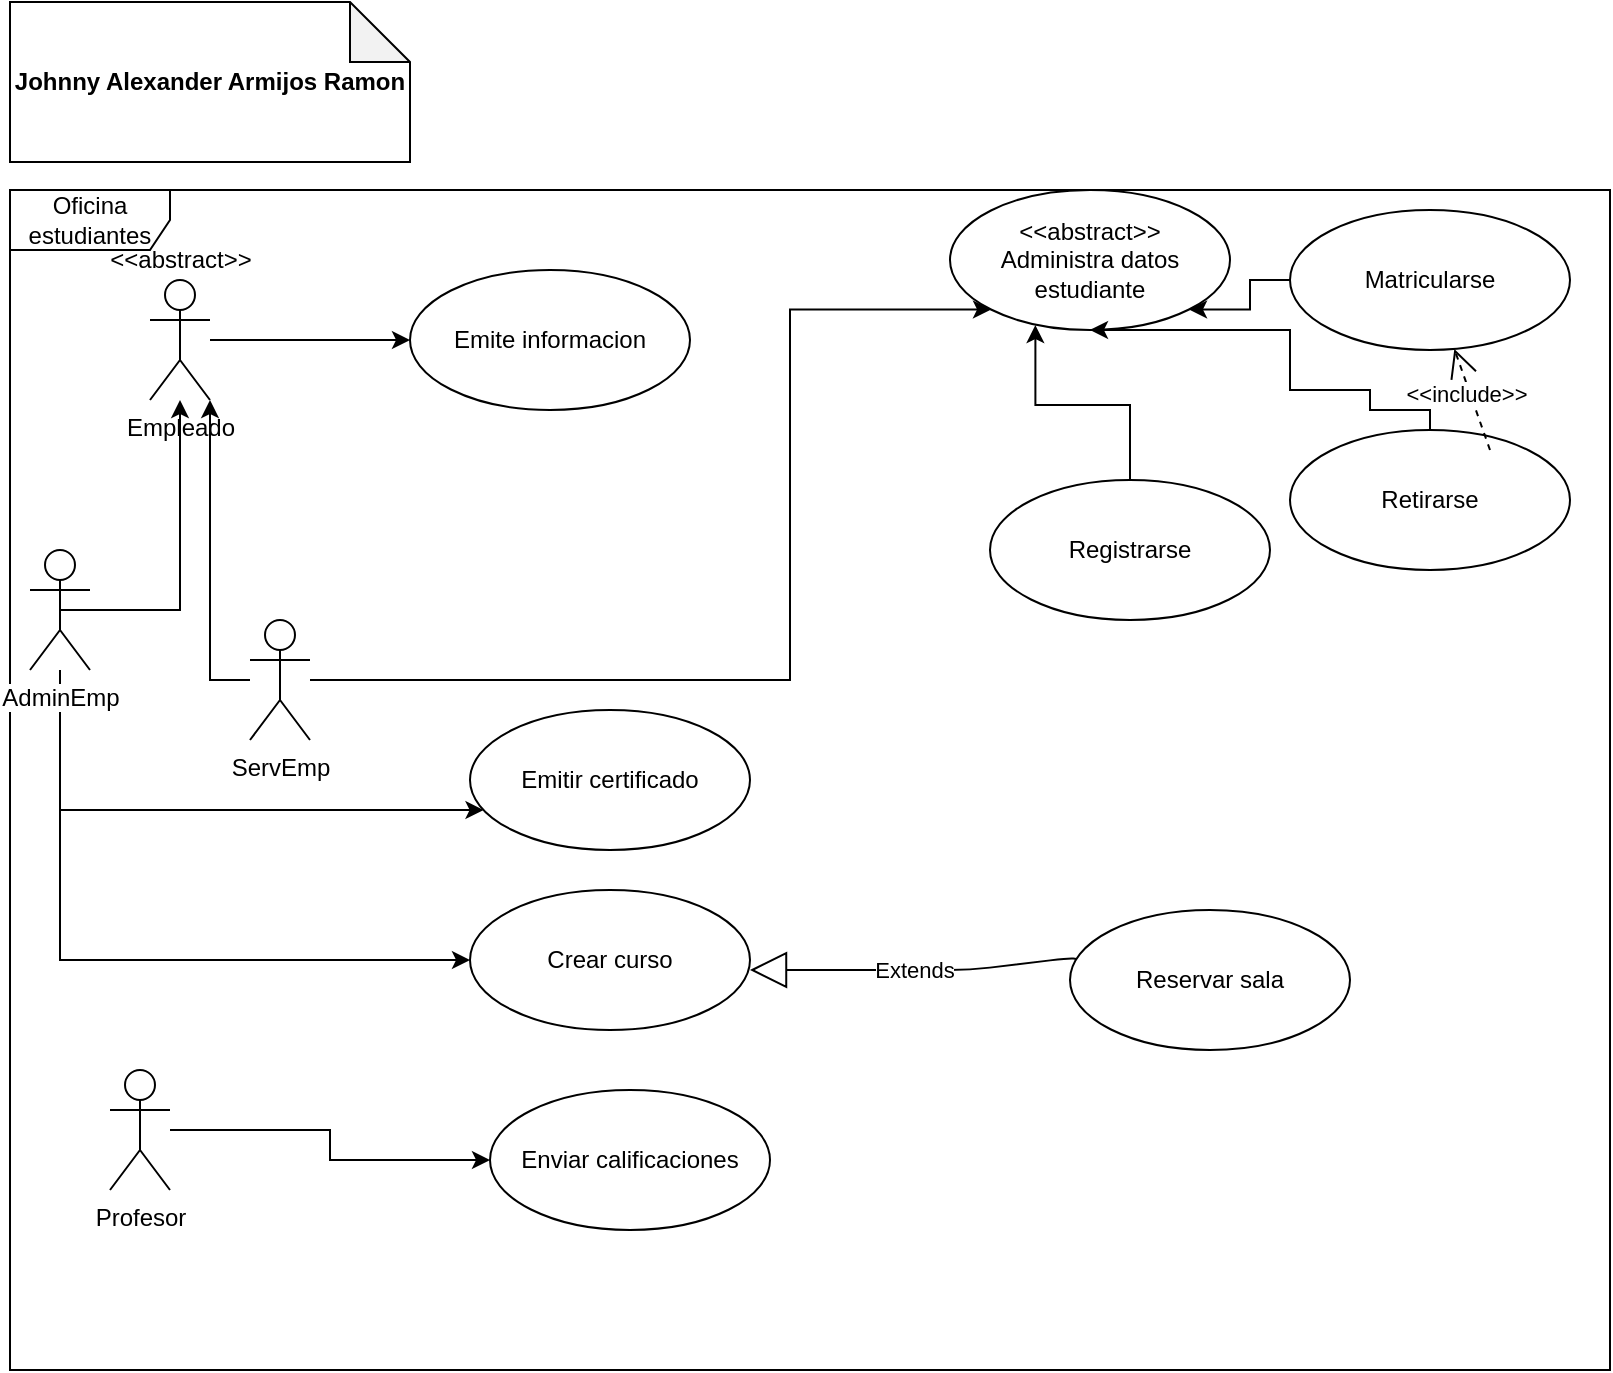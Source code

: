 <mxfile version="20.5.3" type="google"><diagram id="R8_wrV86dp_bww5QawuV" name="Página-1"><mxGraphModel grid="1" page="1" gridSize="10" guides="1" tooltips="1" connect="1" arrows="1" fold="1" pageScale="1" pageWidth="827" pageHeight="1169" math="0" shadow="0"><root><mxCell id="0"/><mxCell id="1" parent="0"/><mxCell id="92hY45G5ZsN1_HUVO8X--33" value="&lt;span style=&quot;text-align: justify;&quot;&gt;Oficina estudiantes&lt;/span&gt;" style="shape=umlFrame;whiteSpace=wrap;html=1;width=80;height=30;" vertex="1" parent="1"><mxGeometry x="10" y="130" width="800" height="590" as="geometry"/></mxCell><mxCell id="92hY45G5ZsN1_HUVO8X--1" style="edgeStyle=orthogonalEdgeStyle;rounded=0;orthogonalLoop=1;jettySize=auto;html=1;" edge="1" parent="1" source="92hY45G5ZsN1_HUVO8X--2" target="92hY45G5ZsN1_HUVO8X--22"><mxGeometry relative="1" as="geometry"/></mxCell><mxCell id="92hY45G5ZsN1_HUVO8X--2" value="Empleado" style="shape=umlActor;verticalLabelPosition=bottom;labelBackgroundColor=#ffffff;verticalAlign=top;html=1;outlineConnect=0;" vertex="1" parent="1"><mxGeometry x="80" y="175" width="30" height="60" as="geometry"/></mxCell><mxCell id="92hY45G5ZsN1_HUVO8X--3" style="edgeStyle=orthogonalEdgeStyle;rounded=0;orthogonalLoop=1;jettySize=auto;html=1;exitX=0.5;exitY=0.5;exitDx=0;exitDy=0;exitPerimeter=0;" edge="1" parent="1" source="92hY45G5ZsN1_HUVO8X--6" target="92hY45G5ZsN1_HUVO8X--2"><mxGeometry relative="1" as="geometry"/></mxCell><mxCell id="92hY45G5ZsN1_HUVO8X--4" style="edgeStyle=orthogonalEdgeStyle;rounded=0;orthogonalLoop=1;jettySize=auto;html=1;" edge="1" parent="1" source="92hY45G5ZsN1_HUVO8X--6" target="92hY45G5ZsN1_HUVO8X--19"><mxGeometry relative="1" as="geometry"><Array as="points"><mxPoint x="35" y="440"/></Array></mxGeometry></mxCell><mxCell id="92hY45G5ZsN1_HUVO8X--5" style="edgeStyle=orthogonalEdgeStyle;rounded=0;orthogonalLoop=1;jettySize=auto;html=1;" edge="1" parent="1" source="92hY45G5ZsN1_HUVO8X--6" target="92hY45G5ZsN1_HUVO8X--15"><mxGeometry relative="1" as="geometry"><Array as="points"><mxPoint x="35" y="515"/></Array></mxGeometry></mxCell><mxCell id="92hY45G5ZsN1_HUVO8X--6" value="AdminEmp" style="shape=umlActor;verticalLabelPosition=bottom;labelBackgroundColor=#ffffff;verticalAlign=top;html=1;outlineConnect=0;" vertex="1" parent="1"><mxGeometry x="20" y="310" width="30" height="60" as="geometry"/></mxCell><mxCell id="92hY45G5ZsN1_HUVO8X--7" style="edgeStyle=orthogonalEdgeStyle;rounded=0;orthogonalLoop=1;jettySize=auto;html=1;entryX=0;entryY=0.5;entryDx=0;entryDy=0;" edge="1" parent="1" source="92hY45G5ZsN1_HUVO8X--8" target="92hY45G5ZsN1_HUVO8X--24"><mxGeometry relative="1" as="geometry"/></mxCell><mxCell id="92hY45G5ZsN1_HUVO8X--8" value="Profesor" style="shape=umlActor;verticalLabelPosition=bottom;labelBackgroundColor=#ffffff;verticalAlign=top;html=1;outlineConnect=0;" vertex="1" parent="1"><mxGeometry x="60" y="570" width="30" height="60" as="geometry"/></mxCell><mxCell id="92hY45G5ZsN1_HUVO8X--9" style="edgeStyle=orthogonalEdgeStyle;rounded=0;orthogonalLoop=1;jettySize=auto;html=1;entryX=1;entryY=1;entryDx=0;entryDy=0;entryPerimeter=0;" edge="1" parent="1" source="92hY45G5ZsN1_HUVO8X--11" target="92hY45G5ZsN1_HUVO8X--2"><mxGeometry relative="1" as="geometry"/></mxCell><mxCell id="92hY45G5ZsN1_HUVO8X--10" style="edgeStyle=orthogonalEdgeStyle;rounded=0;orthogonalLoop=1;jettySize=auto;html=1;entryX=0;entryY=1;entryDx=0;entryDy=0;" edge="1" parent="1" source="92hY45G5ZsN1_HUVO8X--11" target="92hY45G5ZsN1_HUVO8X--16"><mxGeometry relative="1" as="geometry"><Array as="points"><mxPoint x="400" y="375"/><mxPoint x="400" y="189"/></Array></mxGeometry></mxCell><mxCell id="92hY45G5ZsN1_HUVO8X--11" value="ServEmp" style="shape=umlActor;verticalLabelPosition=bottom;labelBackgroundColor=#ffffff;verticalAlign=top;html=1;outlineConnect=0;" vertex="1" parent="1"><mxGeometry x="130" y="345" width="30" height="60" as="geometry"/></mxCell><mxCell id="92hY45G5ZsN1_HUVO8X--12" value="&amp;lt;&amp;lt;abstract&amp;gt;&amp;gt;" style="text;html=1;align=center;verticalAlign=middle;resizable=0;points=[];autosize=1;" vertex="1" parent="1"><mxGeometry x="50" y="155" width="90" height="20" as="geometry"/></mxCell><mxCell id="92hY45G5ZsN1_HUVO8X--13" style="edgeStyle=orthogonalEdgeStyle;rounded=0;orthogonalLoop=1;jettySize=auto;html=1;entryX=1;entryY=1;entryDx=0;entryDy=0;" edge="1" parent="1" source="92hY45G5ZsN1_HUVO8X--14" target="92hY45G5ZsN1_HUVO8X--16"><mxGeometry relative="1" as="geometry"/></mxCell><mxCell id="92hY45G5ZsN1_HUVO8X--14" value="Matricularse" style="ellipse;whiteSpace=wrap;html=1;" vertex="1" parent="1"><mxGeometry x="650" y="140" width="140" height="70" as="geometry"/></mxCell><mxCell id="92hY45G5ZsN1_HUVO8X--15" value="Crear curso&lt;span style=&quot;font-family: monospace ; font-size: 0px&quot;&gt;%3CmxGraphModel%3E%3Croot%3E%3CmxCell%20id%3D%220%22%2F%3E%3CmxCell%20id%3D%221%22%20parent%3D%220%22%2F%3E%3CmxCell%20id%3D%222%22%20value%3D%22Use%20Case%22%20style%3D%22ellipse%3BwhiteSpace%3Dwrap%3Bhtml%3D1%3B%22%20vertex%3D%221%22%20parent%3D%221%22%3E%3CmxGeometry%20x%3D%22230%22%20y%3D%22200%22%20width%3D%22140%22%20height%3D%2270%22%20as%3D%22geometry%22%2F%3E%3C%2FmxCell%3E%3C%2Froot%3E%3C%2FmxGraphModel%3E&lt;/span&gt;" style="ellipse;whiteSpace=wrap;html=1;" vertex="1" parent="1"><mxGeometry x="240" y="480" width="140" height="70" as="geometry"/></mxCell><mxCell id="92hY45G5ZsN1_HUVO8X--16" value="&amp;lt;&amp;lt;abstract&amp;gt;&amp;gt;&lt;br&gt;Administra datos estudiante" style="ellipse;whiteSpace=wrap;html=1;" vertex="1" parent="1"><mxGeometry x="480" y="130" width="140" height="70" as="geometry"/></mxCell><mxCell id="92hY45G5ZsN1_HUVO8X--17" style="edgeStyle=orthogonalEdgeStyle;rounded=0;orthogonalLoop=1;jettySize=auto;html=1;entryX=0.305;entryY=0.965;entryDx=0;entryDy=0;entryPerimeter=0;" edge="1" parent="1" source="92hY45G5ZsN1_HUVO8X--18" target="92hY45G5ZsN1_HUVO8X--16"><mxGeometry relative="1" as="geometry"/></mxCell><mxCell id="92hY45G5ZsN1_HUVO8X--18" value="Registrarse" style="ellipse;whiteSpace=wrap;html=1;" vertex="1" parent="1"><mxGeometry x="500" y="275" width="140" height="70" as="geometry"/></mxCell><mxCell id="92hY45G5ZsN1_HUVO8X--19" value="Emitir certificado" style="ellipse;whiteSpace=wrap;html=1;" vertex="1" parent="1"><mxGeometry x="240" y="390" width="140" height="70" as="geometry"/></mxCell><mxCell id="92hY45G5ZsN1_HUVO8X--20" style="edgeStyle=orthogonalEdgeStyle;rounded=0;orthogonalLoop=1;jettySize=auto;html=1;entryX=0.5;entryY=1;entryDx=0;entryDy=0;" edge="1" parent="1" source="92hY45G5ZsN1_HUVO8X--21" target="92hY45G5ZsN1_HUVO8X--16"><mxGeometry relative="1" as="geometry"><Array as="points"><mxPoint x="720" y="240"/><mxPoint x="690" y="240"/><mxPoint x="690" y="230"/><mxPoint x="650" y="230"/><mxPoint x="650" y="200"/></Array></mxGeometry></mxCell><mxCell id="92hY45G5ZsN1_HUVO8X--21" value="Retirarse" style="ellipse;whiteSpace=wrap;html=1;" vertex="1" parent="1"><mxGeometry x="650" y="250" width="140" height="70" as="geometry"/></mxCell><mxCell id="92hY45G5ZsN1_HUVO8X--22" value="Emite informacion" style="ellipse;whiteSpace=wrap;html=1;" vertex="1" parent="1"><mxGeometry x="210" y="170" width="140" height="70" as="geometry"/></mxCell><mxCell id="92hY45G5ZsN1_HUVO8X--23" value="Reservar sala" style="ellipse;whiteSpace=wrap;html=1;" vertex="1" parent="1"><mxGeometry x="540" y="490" width="140" height="70" as="geometry"/></mxCell><mxCell id="92hY45G5ZsN1_HUVO8X--24" value="Enviar calificaciones" style="ellipse;whiteSpace=wrap;html=1;" vertex="1" parent="1"><mxGeometry x="250" y="580" width="140" height="70" as="geometry"/></mxCell><mxCell id="92hY45G5ZsN1_HUVO8X--26" value="&amp;lt;&amp;lt;include&amp;gt;&amp;gt;" style="endArrow=open;endSize=12;dashed=1;html=1;" edge="1" parent="1" target="92hY45G5ZsN1_HUVO8X--14"><mxGeometry x="0.12" y="2" width="160" relative="1" as="geometry"><mxPoint x="750" y="260" as="sourcePoint"/><mxPoint x="750" y="280" as="targetPoint"/><mxPoint as="offset"/></mxGeometry></mxCell><mxCell id="92hY45G5ZsN1_HUVO8X--27" value="Extends" style="endArrow=block;endSize=16;endFill=0;html=1;" edge="1" parent="1" source="92hY45G5ZsN1_HUVO8X--23"><mxGeometry width="160" relative="1" as="geometry"><mxPoint x="380" y="514.29" as="sourcePoint"/><mxPoint x="380" y="520" as="targetPoint"/><Array as="points"><mxPoint x="540" y="514"/><mxPoint x="490" y="520"/></Array></mxGeometry></mxCell><mxCell id="92hY45G5ZsN1_HUVO8X--28" value="&lt;b&gt;Johnny Alexander Armijos Ramon&lt;/b&gt;" style="shape=note;whiteSpace=wrap;html=1;backgroundOutline=1;darkOpacity=0.05;" vertex="1" parent="1"><mxGeometry x="10" y="36" width="200" height="80" as="geometry"/></mxCell></root></mxGraphModel></diagram></mxfile>